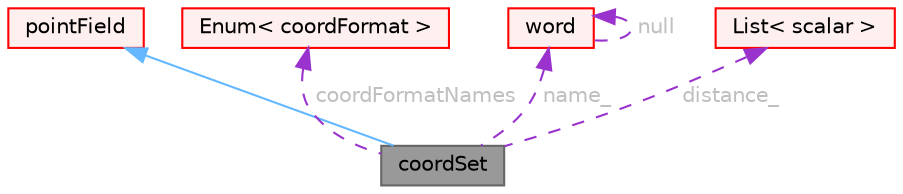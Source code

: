 digraph "coordSet"
{
 // LATEX_PDF_SIZE
  bgcolor="transparent";
  edge [fontname=Helvetica,fontsize=10,labelfontname=Helvetica,labelfontsize=10];
  node [fontname=Helvetica,fontsize=10,shape=box,height=0.2,width=0.4];
  Node1 [id="Node000001",label="coordSet",height=0.2,width=0.4,color="gray40", fillcolor="grey60", style="filled", fontcolor="black",tooltip="Holds list of sampling positions."];
  Node2 -> Node1 [id="edge1_Node000001_Node000002",dir="back",color="steelblue1",style="solid",tooltip=" "];
  Node2 [id="Node000002",label="pointField",height=0.2,width=0.4,color="red", fillcolor="#FFF0F0", style="filled",URL="$classFoam_1_1Field.html",tooltip=" "];
  Node11 -> Node1 [id="edge2_Node000001_Node000011",dir="back",color="darkorchid3",style="dashed",tooltip=" ",label=" coordFormatNames",fontcolor="grey" ];
  Node11 [id="Node000011",label="Enum\< coordFormat \>",height=0.2,width=0.4,color="red", fillcolor="#FFF0F0", style="filled",URL="$classFoam_1_1Enum.html",tooltip=" "];
  Node13 -> Node1 [id="edge3_Node000001_Node000013",dir="back",color="darkorchid3",style="dashed",tooltip=" ",label=" name_",fontcolor="grey" ];
  Node13 [id="Node000013",label="word",height=0.2,width=0.4,color="red", fillcolor="#FFF0F0", style="filled",URL="$classFoam_1_1word.html",tooltip="A class for handling words, derived from Foam::string."];
  Node13 -> Node13 [id="edge4_Node000013_Node000013",dir="back",color="darkorchid3",style="dashed",tooltip=" ",label=" null",fontcolor="grey" ];
  Node16 -> Node1 [id="edge5_Node000001_Node000016",dir="back",color="darkorchid3",style="dashed",tooltip=" ",label=" distance_",fontcolor="grey" ];
  Node16 [id="Node000016",label="List\< scalar \>",height=0.2,width=0.4,color="red", fillcolor="#FFF0F0", style="filled",URL="$classFoam_1_1List.html",tooltip=" "];
}
